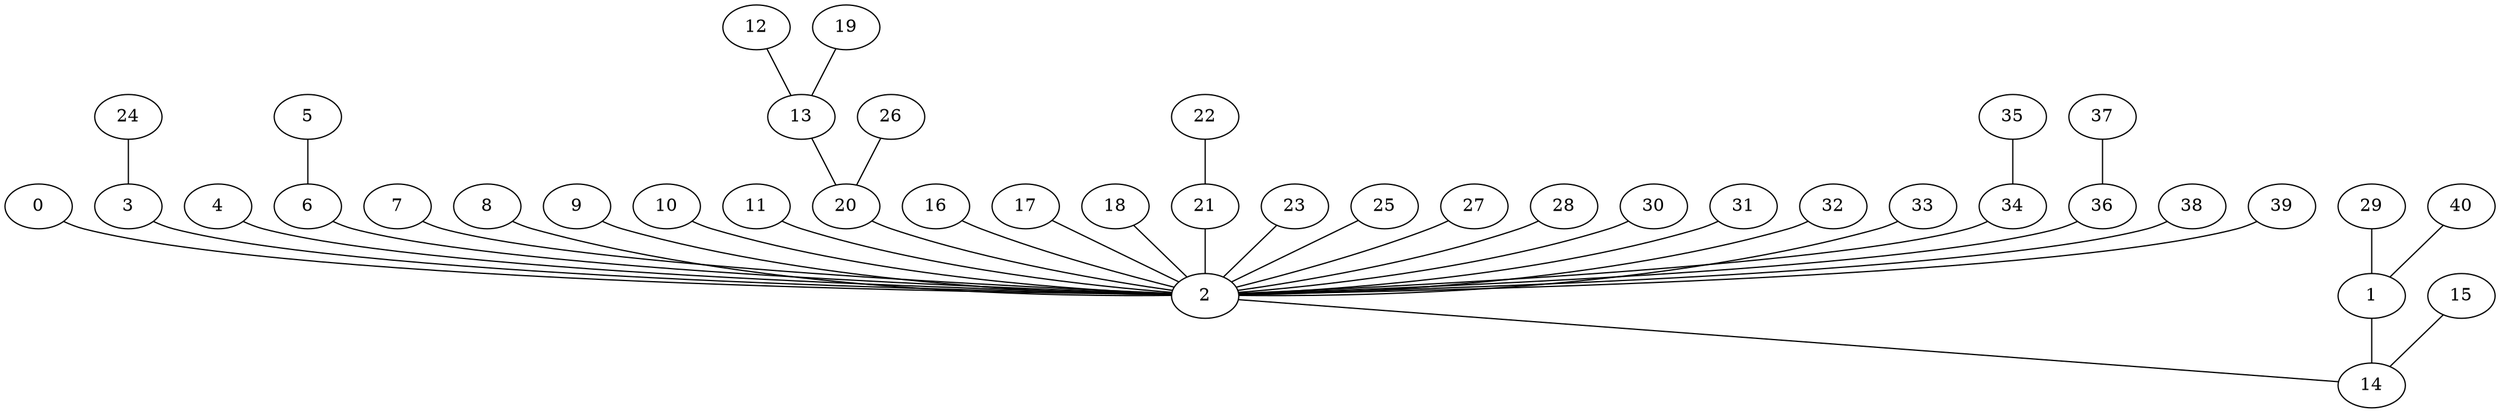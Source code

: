 strict graph G {
0 -- 2
1 -- 14
2 -- 14
3 -- 2
4 -- 2
5 -- 6
6 -- 2
7 -- 2
8 -- 2
9 -- 2
10 -- 2
11 -- 2
12 -- 13
13 -- 20
15 -- 14
16 -- 2
17 -- 2
18 -- 2
19 -- 13
20 -- 2
21 -- 2
22 -- 21
23 -- 2
24 -- 3
25 -- 2
26 -- 20
27 -- 2
28 -- 2
29 -- 1
30 -- 2
31 -- 2
32 -- 2
33 -- 2
34 -- 2
35 -- 34
36 -- 2
37 -- 36
38 -- 2
39 -- 2
40 -- 1

}
